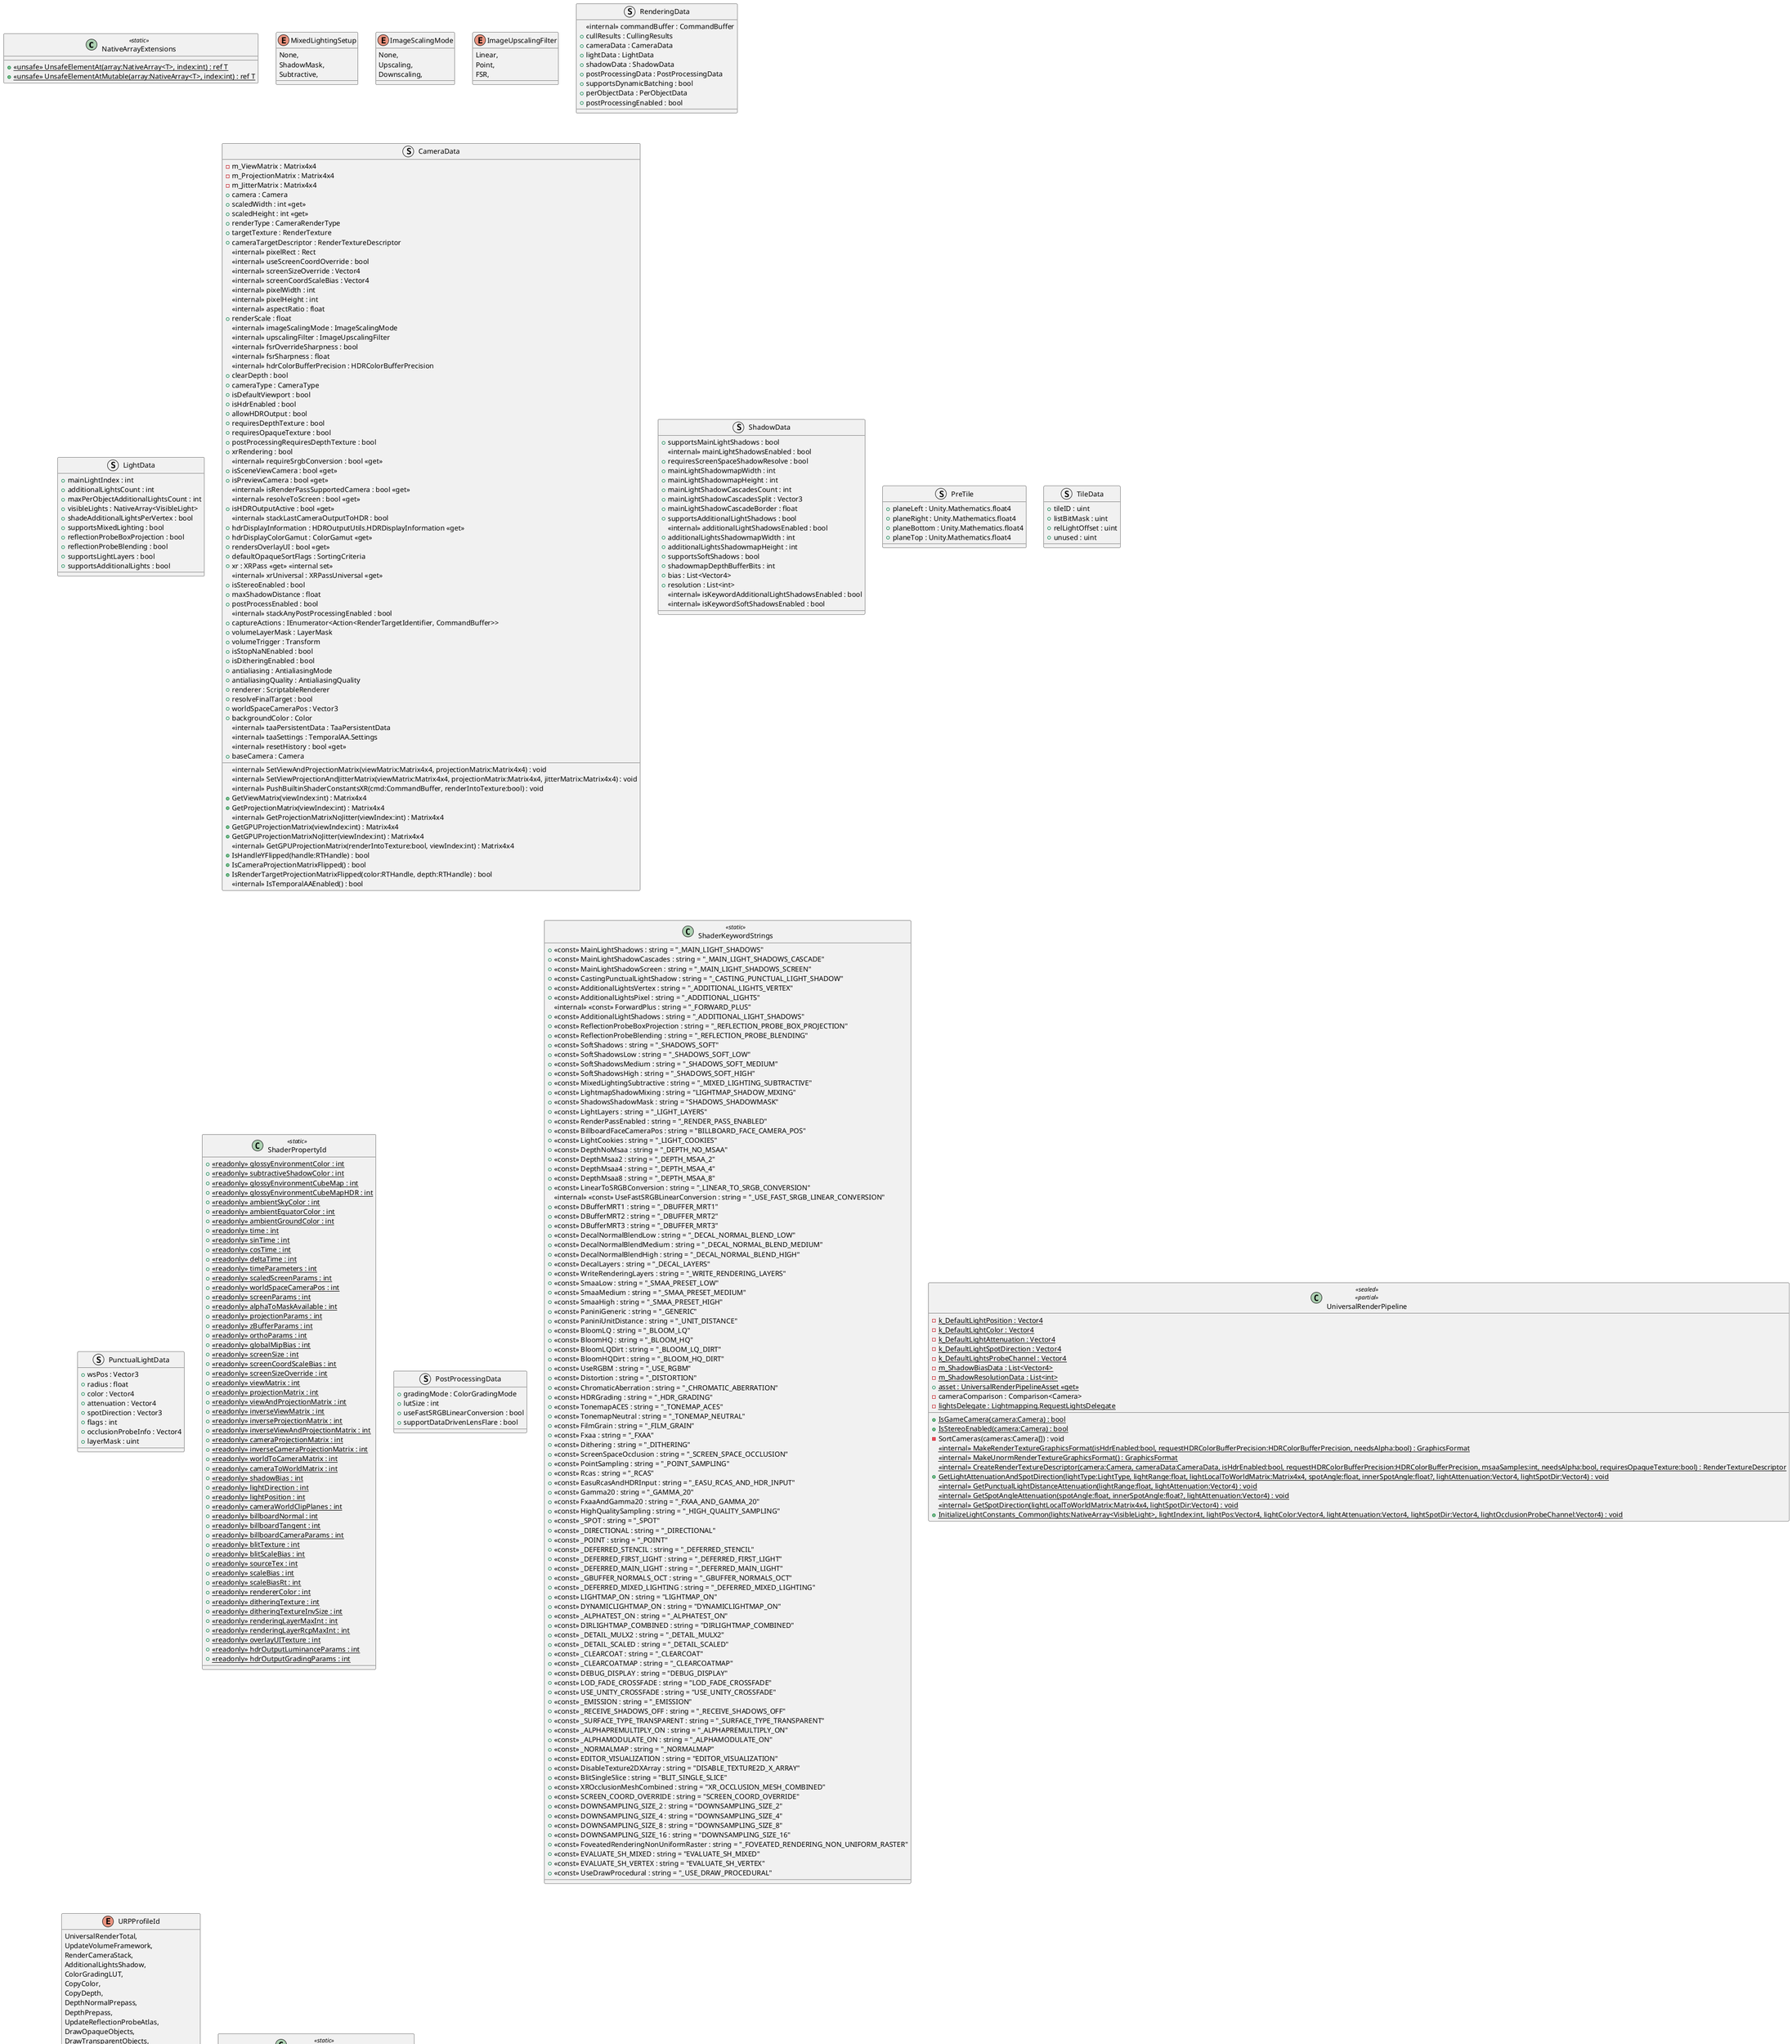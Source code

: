 @startuml
class NativeArrayExtensions <<static>> {
    + {static} <<unsafe>> UnsafeElementAt(array:NativeArray<T>, index:int) : ref T
    + {static} <<unsafe>> UnsafeElementAtMutable(array:NativeArray<T>, index:int) : ref T
}
enum MixedLightingSetup {
    None,
    ShadowMask,
    Subtractive,
}
enum ImageScalingMode {
    None,
    Upscaling,
    Downscaling,
}
enum ImageUpscalingFilter {
    Linear,
    Point,
    FSR,
}
struct RenderingData {
    <<internal>> commandBuffer : CommandBuffer
    + cullResults : CullingResults
    + cameraData : CameraData
    + lightData : LightData
    + shadowData : ShadowData
    + postProcessingData : PostProcessingData
    + supportsDynamicBatching : bool
    + perObjectData : PerObjectData
    + postProcessingEnabled : bool
}
struct LightData {
    + mainLightIndex : int
    + additionalLightsCount : int
    + maxPerObjectAdditionalLightsCount : int
    + visibleLights : NativeArray<VisibleLight>
    + shadeAdditionalLightsPerVertex : bool
    + supportsMixedLighting : bool
    + reflectionProbeBoxProjection : bool
    + reflectionProbeBlending : bool
    + supportsLightLayers : bool
    + supportsAdditionalLights : bool
}
struct CameraData {
    - m_ViewMatrix : Matrix4x4
    - m_ProjectionMatrix : Matrix4x4
    - m_JitterMatrix : Matrix4x4
    <<internal>> SetViewAndProjectionMatrix(viewMatrix:Matrix4x4, projectionMatrix:Matrix4x4) : void
    <<internal>> SetViewProjectionAndJitterMatrix(viewMatrix:Matrix4x4, projectionMatrix:Matrix4x4, jitterMatrix:Matrix4x4) : void
    <<internal>> PushBuiltinShaderConstantsXR(cmd:CommandBuffer, renderIntoTexture:bool) : void
    + GetViewMatrix(viewIndex:int) : Matrix4x4
    + GetProjectionMatrix(viewIndex:int) : Matrix4x4
    <<internal>> GetProjectionMatrixNoJitter(viewIndex:int) : Matrix4x4
    + GetGPUProjectionMatrix(viewIndex:int) : Matrix4x4
    + GetGPUProjectionMatrixNoJitter(viewIndex:int) : Matrix4x4
    <<internal>> GetGPUProjectionMatrix(renderIntoTexture:bool, viewIndex:int) : Matrix4x4
    + camera : Camera
    + scaledWidth : int <<get>>
    + scaledHeight : int <<get>>
    + renderType : CameraRenderType
    + targetTexture : RenderTexture
    + cameraTargetDescriptor : RenderTextureDescriptor
    <<internal>> pixelRect : Rect
    <<internal>> useScreenCoordOverride : bool
    <<internal>> screenSizeOverride : Vector4
    <<internal>> screenCoordScaleBias : Vector4
    <<internal>> pixelWidth : int
    <<internal>> pixelHeight : int
    <<internal>> aspectRatio : float
    + renderScale : float
    <<internal>> imageScalingMode : ImageScalingMode
    <<internal>> upscalingFilter : ImageUpscalingFilter
    <<internal>> fsrOverrideSharpness : bool
    <<internal>> fsrSharpness : float
    <<internal>> hdrColorBufferPrecision : HDRColorBufferPrecision
    + clearDepth : bool
    + cameraType : CameraType
    + isDefaultViewport : bool
    + isHdrEnabled : bool
    + allowHDROutput : bool
    + requiresDepthTexture : bool
    + requiresOpaqueTexture : bool
    + postProcessingRequiresDepthTexture : bool
    + xrRendering : bool
    <<internal>> requireSrgbConversion : bool <<get>>
    + isSceneViewCamera : bool <<get>>
    + isPreviewCamera : bool <<get>>
    <<internal>> isRenderPassSupportedCamera : bool <<get>>
    <<internal>> resolveToScreen : bool <<get>>
    + isHDROutputActive : bool <<get>>
    <<internal>> stackLastCameraOutputToHDR : bool
    + hdrDisplayInformation : HDROutputUtils.HDRDisplayInformation <<get>>
    + hdrDisplayColorGamut : ColorGamut <<get>>
    + rendersOverlayUI : bool <<get>>
    + IsHandleYFlipped(handle:RTHandle) : bool
    + IsCameraProjectionMatrixFlipped() : bool
    + IsRenderTargetProjectionMatrixFlipped(color:RTHandle, depth:RTHandle) : bool
    <<internal>> IsTemporalAAEnabled() : bool
    + defaultOpaqueSortFlags : SortingCriteria
    + xr : XRPass <<get>> <<internal set>>
    <<internal>> xrUniversal : XRPassUniversal <<get>>
    + isStereoEnabled : bool
    + maxShadowDistance : float
    + postProcessEnabled : bool
    <<internal>> stackAnyPostProcessingEnabled : bool
    + captureActions : IEnumerator<Action<RenderTargetIdentifier, CommandBuffer>>
    + volumeLayerMask : LayerMask
    + volumeTrigger : Transform
    + isStopNaNEnabled : bool
    + isDitheringEnabled : bool
    + antialiasing : AntialiasingMode
    + antialiasingQuality : AntialiasingQuality
    + renderer : ScriptableRenderer
    + resolveFinalTarget : bool
    + worldSpaceCameraPos : Vector3
    + backgroundColor : Color
    <<internal>> taaPersistentData : TaaPersistentData
    <<internal>> taaSettings : TemporalAA.Settings
    <<internal>> resetHistory : bool <<get>>
    + baseCamera : Camera
}
struct ShadowData {
    + supportsMainLightShadows : bool
    <<internal>> mainLightShadowsEnabled : bool
    + requiresScreenSpaceShadowResolve : bool
    + mainLightShadowmapWidth : int
    + mainLightShadowmapHeight : int
    + mainLightShadowCascadesCount : int
    + mainLightShadowCascadesSplit : Vector3
    + mainLightShadowCascadeBorder : float
    + supportsAdditionalLightShadows : bool
    <<internal>> additionalLightShadowsEnabled : bool
    + additionalLightsShadowmapWidth : int
    + additionalLightsShadowmapHeight : int
    + supportsSoftShadows : bool
    + shadowmapDepthBufferBits : int
    + bias : List<Vector4>
    + resolution : List<int>
    <<internal>> isKeywordAdditionalLightShadowsEnabled : bool
    <<internal>> isKeywordSoftShadowsEnabled : bool
}
struct PreTile {
    + planeLeft : Unity.Mathematics.float4
    + planeRight : Unity.Mathematics.float4
    + planeBottom : Unity.Mathematics.float4
    + planeTop : Unity.Mathematics.float4
}
struct TileData {
    + tileID : uint
    + listBitMask : uint
    + relLightOffset : uint
    + unused : uint
}
struct PunctualLightData {
    + wsPos : Vector3
    + radius : float
    + color : Vector4
    + attenuation : Vector4
    + spotDirection : Vector3
    + flags : int
    + occlusionProbeInfo : Vector4
    + layerMask : uint
}
class ShaderPropertyId <<static>> {
    + {static} <<readonly>> glossyEnvironmentColor : int
    + {static} <<readonly>> subtractiveShadowColor : int
    + {static} <<readonly>> glossyEnvironmentCubeMap : int
    + {static} <<readonly>> glossyEnvironmentCubeMapHDR : int
    + {static} <<readonly>> ambientSkyColor : int
    + {static} <<readonly>> ambientEquatorColor : int
    + {static} <<readonly>> ambientGroundColor : int
    + {static} <<readonly>> time : int
    + {static} <<readonly>> sinTime : int
    + {static} <<readonly>> cosTime : int
    + {static} <<readonly>> deltaTime : int
    + {static} <<readonly>> timeParameters : int
    + {static} <<readonly>> scaledScreenParams : int
    + {static} <<readonly>> worldSpaceCameraPos : int
    + {static} <<readonly>> screenParams : int
    + {static} <<readonly>> alphaToMaskAvailable : int
    + {static} <<readonly>> projectionParams : int
    + {static} <<readonly>> zBufferParams : int
    + {static} <<readonly>> orthoParams : int
    + {static} <<readonly>> globalMipBias : int
    + {static} <<readonly>> screenSize : int
    + {static} <<readonly>> screenCoordScaleBias : int
    + {static} <<readonly>> screenSizeOverride : int
    + {static} <<readonly>> viewMatrix : int
    + {static} <<readonly>> projectionMatrix : int
    + {static} <<readonly>> viewAndProjectionMatrix : int
    + {static} <<readonly>> inverseViewMatrix : int
    + {static} <<readonly>> inverseProjectionMatrix : int
    + {static} <<readonly>> inverseViewAndProjectionMatrix : int
    + {static} <<readonly>> cameraProjectionMatrix : int
    + {static} <<readonly>> inverseCameraProjectionMatrix : int
    + {static} <<readonly>> worldToCameraMatrix : int
    + {static} <<readonly>> cameraToWorldMatrix : int
    + {static} <<readonly>> shadowBias : int
    + {static} <<readonly>> lightDirection : int
    + {static} <<readonly>> lightPosition : int
    + {static} <<readonly>> cameraWorldClipPlanes : int
    + {static} <<readonly>> billboardNormal : int
    + {static} <<readonly>> billboardTangent : int
    + {static} <<readonly>> billboardCameraParams : int
    + {static} <<readonly>> blitTexture : int
    + {static} <<readonly>> blitScaleBias : int
    + {static} <<readonly>> sourceTex : int
    + {static} <<readonly>> scaleBias : int
    + {static} <<readonly>> scaleBiasRt : int
    + {static} <<readonly>> rendererColor : int
    + {static} <<readonly>> ditheringTexture : int
    + {static} <<readonly>> ditheringTextureInvSize : int
    + {static} <<readonly>> renderingLayerMaxInt : int
    + {static} <<readonly>> renderingLayerRcpMaxInt : int
    + {static} <<readonly>> overlayUITexture : int
    + {static} <<readonly>> hdrOutputLuminanceParams : int
    + {static} <<readonly>> hdrOutputGradingParams : int
}
struct PostProcessingData {
    + gradingMode : ColorGradingMode
    + lutSize : int
    + useFastSRGBLinearConversion : bool
    + supportDataDrivenLensFlare : bool
}
class ShaderKeywordStrings <<static>> {
    + <<const>> MainLightShadows : string = "_MAIN_LIGHT_SHADOWS"
    + <<const>> MainLightShadowCascades : string = "_MAIN_LIGHT_SHADOWS_CASCADE"
    + <<const>> MainLightShadowScreen : string = "_MAIN_LIGHT_SHADOWS_SCREEN"
    + <<const>> CastingPunctualLightShadow : string = "_CASTING_PUNCTUAL_LIGHT_SHADOW"
    + <<const>> AdditionalLightsVertex : string = "_ADDITIONAL_LIGHTS_VERTEX"
    + <<const>> AdditionalLightsPixel : string = "_ADDITIONAL_LIGHTS"
    <<internal>> <<const>> ForwardPlus : string = "_FORWARD_PLUS"
    + <<const>> AdditionalLightShadows : string = "_ADDITIONAL_LIGHT_SHADOWS"
    + <<const>> ReflectionProbeBoxProjection : string = "_REFLECTION_PROBE_BOX_PROJECTION"
    + <<const>> ReflectionProbeBlending : string = "_REFLECTION_PROBE_BLENDING"
    + <<const>> SoftShadows : string = "_SHADOWS_SOFT"
    + <<const>> SoftShadowsLow : string = "_SHADOWS_SOFT_LOW"
    + <<const>> SoftShadowsMedium : string = "_SHADOWS_SOFT_MEDIUM"
    + <<const>> SoftShadowsHigh : string = "_SHADOWS_SOFT_HIGH"
    + <<const>> MixedLightingSubtractive : string = "_MIXED_LIGHTING_SUBTRACTIVE"
    + <<const>> LightmapShadowMixing : string = "LIGHTMAP_SHADOW_MIXING"
    + <<const>> ShadowsShadowMask : string = "SHADOWS_SHADOWMASK"
    + <<const>> LightLayers : string = "_LIGHT_LAYERS"
    + <<const>> RenderPassEnabled : string = "_RENDER_PASS_ENABLED"
    + <<const>> BillboardFaceCameraPos : string = "BILLBOARD_FACE_CAMERA_POS"
    + <<const>> LightCookies : string = "_LIGHT_COOKIES"
    + <<const>> DepthNoMsaa : string = "_DEPTH_NO_MSAA"
    + <<const>> DepthMsaa2 : string = "_DEPTH_MSAA_2"
    + <<const>> DepthMsaa4 : string = "_DEPTH_MSAA_4"
    + <<const>> DepthMsaa8 : string = "_DEPTH_MSAA_8"
    + <<const>> LinearToSRGBConversion : string = "_LINEAR_TO_SRGB_CONVERSION"
    <<internal>> <<const>> UseFastSRGBLinearConversion : string = "_USE_FAST_SRGB_LINEAR_CONVERSION"
    + <<const>> DBufferMRT1 : string = "_DBUFFER_MRT1"
    + <<const>> DBufferMRT2 : string = "_DBUFFER_MRT2"
    + <<const>> DBufferMRT3 : string = "_DBUFFER_MRT3"
    + <<const>> DecalNormalBlendLow : string = "_DECAL_NORMAL_BLEND_LOW"
    + <<const>> DecalNormalBlendMedium : string = "_DECAL_NORMAL_BLEND_MEDIUM"
    + <<const>> DecalNormalBlendHigh : string = "_DECAL_NORMAL_BLEND_HIGH"
    + <<const>> DecalLayers : string = "_DECAL_LAYERS"
    + <<const>> WriteRenderingLayers : string = "_WRITE_RENDERING_LAYERS"
    + <<const>> SmaaLow : string = "_SMAA_PRESET_LOW"
    + <<const>> SmaaMedium : string = "_SMAA_PRESET_MEDIUM"
    + <<const>> SmaaHigh : string = "_SMAA_PRESET_HIGH"
    + <<const>> PaniniGeneric : string = "_GENERIC"
    + <<const>> PaniniUnitDistance : string = "_UNIT_DISTANCE"
    + <<const>> BloomLQ : string = "_BLOOM_LQ"
    + <<const>> BloomHQ : string = "_BLOOM_HQ"
    + <<const>> BloomLQDirt : string = "_BLOOM_LQ_DIRT"
    + <<const>> BloomHQDirt : string = "_BLOOM_HQ_DIRT"
    + <<const>> UseRGBM : string = "_USE_RGBM"
    + <<const>> Distortion : string = "_DISTORTION"
    + <<const>> ChromaticAberration : string = "_CHROMATIC_ABERRATION"
    + <<const>> HDRGrading : string = "_HDR_GRADING"
    + <<const>> TonemapACES : string = "_TONEMAP_ACES"
    + <<const>> TonemapNeutral : string = "_TONEMAP_NEUTRAL"
    + <<const>> FilmGrain : string = "_FILM_GRAIN"
    + <<const>> Fxaa : string = "_FXAA"
    + <<const>> Dithering : string = "_DITHERING"
    + <<const>> ScreenSpaceOcclusion : string = "_SCREEN_SPACE_OCCLUSION"
    + <<const>> PointSampling : string = "_POINT_SAMPLING"
    + <<const>> Rcas : string = "_RCAS"
    + <<const>> EasuRcasAndHDRInput : string = "_EASU_RCAS_AND_HDR_INPUT"
    + <<const>> Gamma20 : string = "_GAMMA_20"
    + <<const>> FxaaAndGamma20 : string = "_FXAA_AND_GAMMA_20"
    + <<const>> HighQualitySampling : string = "_HIGH_QUALITY_SAMPLING"
    + <<const>> _SPOT : string = "_SPOT"
    + <<const>> _DIRECTIONAL : string = "_DIRECTIONAL"
    + <<const>> _POINT : string = "_POINT"
    + <<const>> _DEFERRED_STENCIL : string = "_DEFERRED_STENCIL"
    + <<const>> _DEFERRED_FIRST_LIGHT : string = "_DEFERRED_FIRST_LIGHT"
    + <<const>> _DEFERRED_MAIN_LIGHT : string = "_DEFERRED_MAIN_LIGHT"
    + <<const>> _GBUFFER_NORMALS_OCT : string = "_GBUFFER_NORMALS_OCT"
    + <<const>> _DEFERRED_MIXED_LIGHTING : string = "_DEFERRED_MIXED_LIGHTING"
    + <<const>> LIGHTMAP_ON : string = "LIGHTMAP_ON"
    + <<const>> DYNAMICLIGHTMAP_ON : string = "DYNAMICLIGHTMAP_ON"
    + <<const>> _ALPHATEST_ON : string = "_ALPHATEST_ON"
    + <<const>> DIRLIGHTMAP_COMBINED : string = "DIRLIGHTMAP_COMBINED"
    + <<const>> _DETAIL_MULX2 : string = "_DETAIL_MULX2"
    + <<const>> _DETAIL_SCALED : string = "_DETAIL_SCALED"
    + <<const>> _CLEARCOAT : string = "_CLEARCOAT"
    + <<const>> _CLEARCOATMAP : string = "_CLEARCOATMAP"
    + <<const>> DEBUG_DISPLAY : string = "DEBUG_DISPLAY"
    + <<const>> LOD_FADE_CROSSFADE : string = "LOD_FADE_CROSSFADE"
    + <<const>> USE_UNITY_CROSSFADE : string = "USE_UNITY_CROSSFADE"
    + <<const>> _EMISSION : string = "_EMISSION"
    + <<const>> _RECEIVE_SHADOWS_OFF : string = "_RECEIVE_SHADOWS_OFF"
    + <<const>> _SURFACE_TYPE_TRANSPARENT : string = "_SURFACE_TYPE_TRANSPARENT"
    + <<const>> _ALPHAPREMULTIPLY_ON : string = "_ALPHAPREMULTIPLY_ON"
    + <<const>> _ALPHAMODULATE_ON : string = "_ALPHAMODULATE_ON"
    + <<const>> _NORMALMAP : string = "_NORMALMAP"
    + <<const>> EDITOR_VISUALIZATION : string = "EDITOR_VISUALIZATION"
    + <<const>> DisableTexture2DXArray : string = "DISABLE_TEXTURE2D_X_ARRAY"
    + <<const>> BlitSingleSlice : string = "BLIT_SINGLE_SLICE"
    + <<const>> XROcclusionMeshCombined : string = "XR_OCCLUSION_MESH_COMBINED"
    + <<const>> SCREEN_COORD_OVERRIDE : string = "SCREEN_COORD_OVERRIDE"
    + <<const>> DOWNSAMPLING_SIZE_2 : string = "DOWNSAMPLING_SIZE_2"
    + <<const>> DOWNSAMPLING_SIZE_4 : string = "DOWNSAMPLING_SIZE_4"
    + <<const>> DOWNSAMPLING_SIZE_8 : string = "DOWNSAMPLING_SIZE_8"
    + <<const>> DOWNSAMPLING_SIZE_16 : string = "DOWNSAMPLING_SIZE_16"
    + <<const>> FoveatedRenderingNonUniformRaster : string = "_FOVEATED_RENDERING_NON_UNIFORM_RASTER"
    + <<const>> EVALUATE_SH_MIXED : string = "EVALUATE_SH_MIXED"
    + <<const>> EVALUATE_SH_VERTEX : string = "EVALUATE_SH_VERTEX"
    + <<const>> UseDrawProcedural : string = "_USE_DRAW_PROCEDURAL"
}
class UniversalRenderPipeline <<sealed>> <<partial>> {
    {static} - k_DefaultLightPosition : Vector4
    {static} - k_DefaultLightColor : Vector4
    {static} - k_DefaultLightAttenuation : Vector4
    {static} - k_DefaultLightSpotDirection : Vector4
    {static} - k_DefaultLightsProbeChannel : Vector4
    {static} - m_ShadowBiasData : List<Vector4>
    {static} - m_ShadowResolutionData : List<int>
    + {static} IsGameCamera(camera:Camera) : bool
    + {static} IsStereoEnabled(camera:Camera) : bool
    + {static} asset : UniversalRenderPipelineAsset <<get>>
    - cameraComparison : Comparison<Camera>
    - SortCameras(cameras:Camera[]) : void
    <<internal>> {static} MakeRenderTextureGraphicsFormat(isHdrEnabled:bool, requestHDRColorBufferPrecision:HDRColorBufferPrecision, needsAlpha:bool) : GraphicsFormat
    <<internal>> {static} MakeUnormRenderTextureGraphicsFormat() : GraphicsFormat
    <<internal>> {static} CreateRenderTextureDescriptor(camera:Camera, cameraData:CameraData, isHdrEnabled:bool, requestHDRColorBufferPrecision:HDRColorBufferPrecision, msaaSamples:int, needsAlpha:bool, requiresOpaqueTexture:bool) : RenderTextureDescriptor
    - {static} lightsDelegate : Lightmapping.RequestLightsDelegate
    + {static} GetLightAttenuationAndSpotDirection(lightType:LightType, lightRange:float, lightLocalToWorldMatrix:Matrix4x4, spotAngle:float, innerSpotAngle:float?, lightAttenuation:Vector4, lightSpotDir:Vector4) : void
    <<internal>> {static} GetPunctualLightDistanceAttenuation(lightRange:float, lightAttenuation:Vector4) : void
    <<internal>> {static} GetSpotAngleAttenuation(spotAngle:float, innerSpotAngle:float?, lightAttenuation:Vector4) : void
    <<internal>> {static} GetSpotDirection(lightLocalToWorldMatrix:Matrix4x4, lightSpotDir:Vector4) : void
    + {static} InitializeLightConstants_Common(lights:NativeArray<VisibleLight>, lightIndex:int, lightPos:Vector4, lightColor:Vector4, lightAttenuation:Vector4, lightSpotDir:Vector4, lightOcclusionProbeChannel:Vector4) : void
}
enum URPProfileId {
    UniversalRenderTotal,
    UpdateVolumeFramework,
    RenderCameraStack,
    AdditionalLightsShadow,
    ColorGradingLUT,
    CopyColor,
    CopyDepth,
    DepthNormalPrepass,
    DepthPrepass,
    UpdateReflectionProbeAtlas,
    DrawOpaqueObjects,
    DrawTransparentObjects,
    DrawScreenSpaceUI,
    LightCookies,
    MainLightShadow,
    ResolveShadows,
    SSAO,
    StopNaNs,
    SMAA,
    GaussianDepthOfField,
    BokehDepthOfField,
    TemporalAA,
    MotionBlur,
    PaniniProjection,
    UberPostProcess,
    Bloom,
    LensFlareDataDrivenComputeOcclusion,
    LensFlareDataDriven,
    MotionVectors,
    DrawFullscreen,
    FinalBlit,
}
class PlatformAutoDetect <<static>> {
    <<internal>> {static} Initialize() : void
    <<internal>> {static} isXRMobile : bool <<get>> = false
    <<internal>> {static} isShaderAPIMobileDefined : bool <<get>> = false
    <<internal>> {static} isSwitch : bool <<get>> = false
    <<internal>> {static} ShAutoDetect(mode:ShEvalMode) : ShEvalMode
}
@enduml
